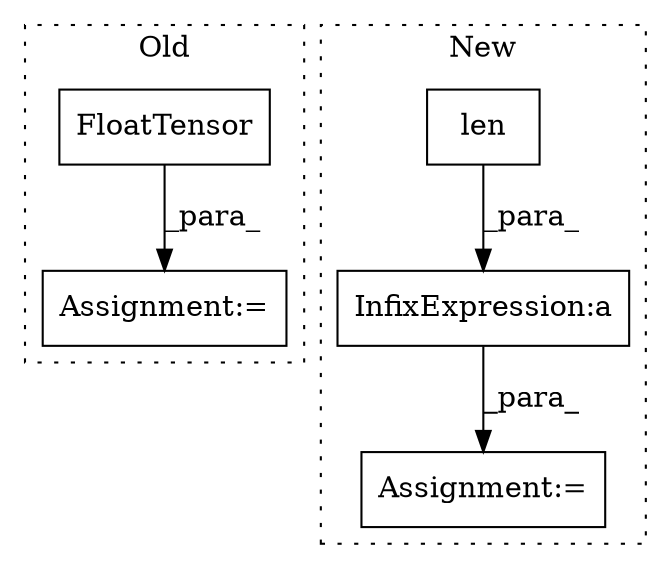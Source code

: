 digraph G {
subgraph cluster0 {
1 [label="FloatTensor" a="32" s="1992,2023" l="12,1" shape="box"];
4 [label="Assignment:=" a="7" s="2575" l="1" shape="box"];
label = "Old";
style="dotted";
}
subgraph cluster1 {
2 [label="len" a="32" s="2318,2335" l="4,1" shape="box"];
3 [label="InfixExpression:a" a="27" s="2660" l="3" shape="box"];
5 [label="Assignment:=" a="7" s="2752" l="1" shape="box"];
label = "New";
style="dotted";
}
1 -> 4 [label="_para_"];
2 -> 3 [label="_para_"];
3 -> 5 [label="_para_"];
}